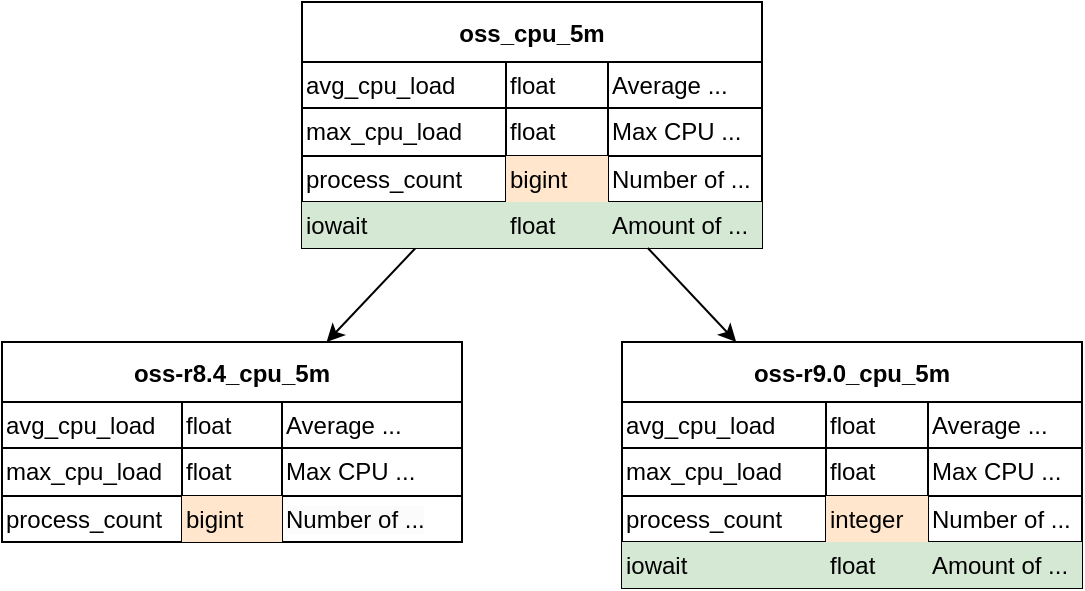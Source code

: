 <mxfile>
    <diagram id="osh-Vv4zWN5SnvF0ckwK" name="Page-1">
        <mxGraphModel dx="1070" dy="1859" grid="1" gridSize="10" guides="1" tooltips="1" connect="1" arrows="1" fold="1" page="1" pageScale="1" pageWidth="850" pageHeight="1100" math="0" shadow="0">
            <root>
                <mxCell id="0"/>
                <mxCell id="1" parent="0"/>
                <mxCell id="2" value="oss-r8.4_cpu_5m" style="shape=table;startSize=30;container=1;collapsible=0;childLayout=tableLayout;fontStyle=1;align=center;" parent="1" vertex="1">
                    <mxGeometry x="100" y="140" width="230" height="100" as="geometry"/>
                </mxCell>
                <mxCell id="3" value="" style="shape=tableRow;horizontal=0;startSize=0;swimlaneHead=0;swimlaneBody=0;top=0;left=0;bottom=0;right=0;collapsible=0;dropTarget=0;fillColor=none;points=[[0,0.5],[1,0.5]];portConstraint=eastwest;" parent="2" vertex="1">
                    <mxGeometry y="30" width="230" height="23" as="geometry"/>
                </mxCell>
                <mxCell id="4" value="avg_cpu_load" style="shape=partialRectangle;html=1;whiteSpace=wrap;connectable=0;fillColor=none;top=0;left=0;bottom=0;right=0;overflow=hidden;align=left;" parent="3" vertex="1">
                    <mxGeometry width="90" height="23" as="geometry">
                        <mxRectangle width="90" height="23" as="alternateBounds"/>
                    </mxGeometry>
                </mxCell>
                <mxCell id="5" value="float" style="shape=partialRectangle;html=1;whiteSpace=wrap;connectable=0;fillColor=none;top=0;left=0;bottom=0;right=0;overflow=hidden;align=left;" parent="3" vertex="1">
                    <mxGeometry x="90" width="50" height="23" as="geometry">
                        <mxRectangle width="50" height="23" as="alternateBounds"/>
                    </mxGeometry>
                </mxCell>
                <mxCell id="6" value="&lt;span style=&quot;&quot;&gt;Average ...&lt;/span&gt;" style="shape=partialRectangle;html=1;whiteSpace=wrap;connectable=0;fillColor=none;top=0;left=0;bottom=0;right=0;overflow=hidden;align=left;" parent="3" vertex="1">
                    <mxGeometry x="140" width="90" height="23" as="geometry">
                        <mxRectangle width="90" height="23" as="alternateBounds"/>
                    </mxGeometry>
                </mxCell>
                <mxCell id="7" value="" style="shape=tableRow;horizontal=0;startSize=0;swimlaneHead=0;swimlaneBody=0;top=0;left=0;bottom=0;right=0;collapsible=0;dropTarget=0;fillColor=none;points=[[0,0.5],[1,0.5]];portConstraint=eastwest;" parent="2" vertex="1">
                    <mxGeometry y="53" width="230" height="24" as="geometry"/>
                </mxCell>
                <mxCell id="8" value="max_cpu_load" style="shape=partialRectangle;html=1;whiteSpace=wrap;connectable=0;fillColor=none;top=0;left=0;bottom=0;right=0;overflow=hidden;align=left;" parent="7" vertex="1">
                    <mxGeometry width="90" height="24" as="geometry">
                        <mxRectangle width="90" height="24" as="alternateBounds"/>
                    </mxGeometry>
                </mxCell>
                <mxCell id="9" value="float" style="shape=partialRectangle;html=1;whiteSpace=wrap;connectable=0;fillColor=none;top=0;left=0;bottom=0;right=0;overflow=hidden;align=left;" parent="7" vertex="1">
                    <mxGeometry x="90" width="50" height="24" as="geometry">
                        <mxRectangle width="50" height="24" as="alternateBounds"/>
                    </mxGeometry>
                </mxCell>
                <mxCell id="10" value="&lt;span style=&quot;&quot;&gt;Max CPU ...&lt;/span&gt;" style="shape=partialRectangle;html=1;whiteSpace=wrap;connectable=0;fillColor=none;top=0;left=0;bottom=0;right=0;overflow=hidden;align=left;" parent="7" vertex="1">
                    <mxGeometry x="140" width="90" height="24" as="geometry">
                        <mxRectangle width="90" height="24" as="alternateBounds"/>
                    </mxGeometry>
                </mxCell>
                <mxCell id="11" value="" style="shape=tableRow;horizontal=0;startSize=0;swimlaneHead=0;swimlaneBody=0;top=0;left=0;bottom=0;right=0;collapsible=0;dropTarget=0;fillColor=none;points=[[0,0.5],[1,0.5]];portConstraint=eastwest;" parent="2" vertex="1">
                    <mxGeometry y="77" width="230" height="23" as="geometry"/>
                </mxCell>
                <mxCell id="12" value="process_count" style="shape=partialRectangle;html=1;whiteSpace=wrap;connectable=0;fillColor=none;top=0;left=0;bottom=0;right=0;overflow=hidden;align=left;" parent="11" vertex="1">
                    <mxGeometry width="90" height="23" as="geometry">
                        <mxRectangle width="90" height="23" as="alternateBounds"/>
                    </mxGeometry>
                </mxCell>
                <mxCell id="13" value="bigint" style="shape=partialRectangle;html=1;whiteSpace=wrap;connectable=0;fillColor=#ffe6cc;top=0;left=0;bottom=0;right=0;overflow=hidden;align=left;strokeColor=#d79b00;" parent="11" vertex="1">
                    <mxGeometry x="90" width="50" height="23" as="geometry">
                        <mxRectangle width="50" height="23" as="alternateBounds"/>
                    </mxGeometry>
                </mxCell>
                <mxCell id="14" value="&lt;span style=&quot;color: rgb(0, 0, 0); font-family: Helvetica; font-size: 12px; font-style: normal; font-variant-ligatures: normal; font-variant-caps: normal; font-weight: 400; letter-spacing: normal; orphans: 2; text-indent: 0px; text-transform: none; widows: 2; word-spacing: 0px; -webkit-text-stroke-width: 0px; background-color: rgb(251, 251, 251); text-decoration-thickness: initial; text-decoration-style: initial; text-decoration-color: initial; float: none; display: inline !important;&quot;&gt;Number of ...&lt;/span&gt;" style="shape=partialRectangle;html=1;whiteSpace=wrap;connectable=0;fillColor=none;top=0;left=0;bottom=0;right=0;overflow=hidden;align=left;" parent="11" vertex="1">
                    <mxGeometry x="140" width="90" height="23" as="geometry">
                        <mxRectangle width="90" height="23" as="alternateBounds"/>
                    </mxGeometry>
                </mxCell>
                <mxCell id="15" value="oss-r9.0_cpu_5m" style="shape=table;startSize=30;container=1;collapsible=0;childLayout=tableLayout;fontStyle=1;align=center;" parent="1" vertex="1">
                    <mxGeometry x="410" y="140" width="230" height="123" as="geometry"/>
                </mxCell>
                <mxCell id="16" value="" style="shape=tableRow;horizontal=0;startSize=0;swimlaneHead=0;swimlaneBody=0;top=0;left=0;bottom=0;right=0;collapsible=0;dropTarget=0;fillColor=none;points=[[0,0.5],[1,0.5]];portConstraint=eastwest;" parent="15" vertex="1">
                    <mxGeometry y="30" width="230" height="23" as="geometry"/>
                </mxCell>
                <mxCell id="17" value="avg_cpu_load" style="shape=partialRectangle;html=1;whiteSpace=wrap;connectable=0;fillColor=none;top=0;left=0;bottom=0;right=0;overflow=hidden;align=left;" parent="16" vertex="1">
                    <mxGeometry width="102" height="23" as="geometry">
                        <mxRectangle width="102" height="23" as="alternateBounds"/>
                    </mxGeometry>
                </mxCell>
                <mxCell id="18" value="float" style="shape=partialRectangle;html=1;whiteSpace=wrap;connectable=0;fillColor=none;top=0;left=0;bottom=0;right=0;overflow=hidden;align=left;" parent="16" vertex="1">
                    <mxGeometry x="102" width="51" height="23" as="geometry">
                        <mxRectangle width="51" height="23" as="alternateBounds"/>
                    </mxGeometry>
                </mxCell>
                <mxCell id="19" value="&lt;span style=&quot;&quot;&gt;Average ...&lt;/span&gt;" style="shape=partialRectangle;html=1;whiteSpace=wrap;connectable=0;fillColor=none;top=0;left=0;bottom=0;right=0;overflow=hidden;align=left;" parent="16" vertex="1">
                    <mxGeometry x="153" width="77" height="23" as="geometry">
                        <mxRectangle width="77" height="23" as="alternateBounds"/>
                    </mxGeometry>
                </mxCell>
                <mxCell id="20" value="" style="shape=tableRow;horizontal=0;startSize=0;swimlaneHead=0;swimlaneBody=0;top=0;left=0;bottom=0;right=0;collapsible=0;dropTarget=0;fillColor=none;points=[[0,0.5],[1,0.5]];portConstraint=eastwest;" parent="15" vertex="1">
                    <mxGeometry y="53" width="230" height="24" as="geometry"/>
                </mxCell>
                <mxCell id="21" value="max_cpu_load" style="shape=partialRectangle;html=1;whiteSpace=wrap;connectable=0;fillColor=none;top=0;left=0;bottom=0;right=0;overflow=hidden;align=left;" parent="20" vertex="1">
                    <mxGeometry width="102" height="24" as="geometry">
                        <mxRectangle width="102" height="24" as="alternateBounds"/>
                    </mxGeometry>
                </mxCell>
                <mxCell id="22" value="float" style="shape=partialRectangle;html=1;whiteSpace=wrap;connectable=0;fillColor=none;top=0;left=0;bottom=0;right=0;overflow=hidden;align=left;" parent="20" vertex="1">
                    <mxGeometry x="102" width="51" height="24" as="geometry">
                        <mxRectangle width="51" height="24" as="alternateBounds"/>
                    </mxGeometry>
                </mxCell>
                <mxCell id="23" value="&lt;span style=&quot;&quot;&gt;Max CPU ...&lt;/span&gt;" style="shape=partialRectangle;html=1;whiteSpace=wrap;connectable=0;fillColor=none;top=0;left=0;bottom=0;right=0;overflow=hidden;align=left;" parent="20" vertex="1">
                    <mxGeometry x="153" width="77" height="24" as="geometry">
                        <mxRectangle width="77" height="24" as="alternateBounds"/>
                    </mxGeometry>
                </mxCell>
                <mxCell id="24" value="" style="shape=tableRow;horizontal=0;startSize=0;swimlaneHead=0;swimlaneBody=0;top=0;left=0;bottom=0;right=0;collapsible=0;dropTarget=0;fillColor=none;points=[[0,0.5],[1,0.5]];portConstraint=eastwest;" parent="15" vertex="1">
                    <mxGeometry y="77" width="230" height="23" as="geometry"/>
                </mxCell>
                <mxCell id="25" value="process_count" style="shape=partialRectangle;html=1;whiteSpace=wrap;connectable=0;fillColor=none;top=0;left=0;bottom=0;right=0;overflow=hidden;align=left;" parent="24" vertex="1">
                    <mxGeometry width="102" height="23" as="geometry">
                        <mxRectangle width="102" height="23" as="alternateBounds"/>
                    </mxGeometry>
                </mxCell>
                <mxCell id="26" value="integer" style="shape=partialRectangle;html=1;whiteSpace=wrap;connectable=0;fillColor=#ffe6cc;top=0;left=0;bottom=0;right=0;overflow=hidden;align=left;strokeColor=#d79b00;" parent="24" vertex="1">
                    <mxGeometry x="102" width="51" height="23" as="geometry">
                        <mxRectangle width="51" height="23" as="alternateBounds"/>
                    </mxGeometry>
                </mxCell>
                <mxCell id="27" value="&lt;span style=&quot;&quot;&gt;Number of ...&lt;/span&gt;" style="shape=partialRectangle;html=1;whiteSpace=wrap;connectable=0;fillColor=none;top=0;left=0;bottom=0;right=0;overflow=hidden;align=left;" parent="24" vertex="1">
                    <mxGeometry x="153" width="77" height="23" as="geometry">
                        <mxRectangle width="77" height="23" as="alternateBounds"/>
                    </mxGeometry>
                </mxCell>
                <mxCell id="44" style="shape=tableRow;horizontal=0;startSize=0;swimlaneHead=0;swimlaneBody=0;top=0;left=0;bottom=0;right=0;collapsible=0;dropTarget=0;fillColor=none;points=[[0,0.5],[1,0.5]];portConstraint=eastwest;" vertex="1" parent="15">
                    <mxGeometry y="100" width="230" height="23" as="geometry"/>
                </mxCell>
                <mxCell id="45" value="iowait" style="shape=partialRectangle;html=1;whiteSpace=wrap;connectable=0;fillColor=#d5e8d4;top=0;left=0;bottom=0;right=0;overflow=hidden;align=left;labelBackgroundColor=none;strokeColor=#82b366;" vertex="1" parent="44">
                    <mxGeometry width="102" height="23" as="geometry">
                        <mxRectangle width="102" height="23" as="alternateBounds"/>
                    </mxGeometry>
                </mxCell>
                <mxCell id="46" value="float" style="shape=partialRectangle;html=1;whiteSpace=wrap;connectable=0;fillColor=#d5e8d4;top=0;left=0;bottom=0;right=0;overflow=hidden;align=left;labelBackgroundColor=none;strokeColor=#82b366;" vertex="1" parent="44">
                    <mxGeometry x="102" width="51" height="23" as="geometry">
                        <mxRectangle width="51" height="23" as="alternateBounds"/>
                    </mxGeometry>
                </mxCell>
                <mxCell id="47" value="&lt;span style=&quot;&quot;&gt;Amount of ...&lt;/span&gt;" style="shape=partialRectangle;html=1;whiteSpace=wrap;connectable=0;fillColor=#d5e8d4;top=0;left=0;bottom=0;right=0;overflow=hidden;align=left;labelBackgroundColor=none;strokeColor=#82b366;" vertex="1" parent="44">
                    <mxGeometry x="153" width="77" height="23" as="geometry">
                        <mxRectangle width="77" height="23" as="alternateBounds"/>
                    </mxGeometry>
                </mxCell>
                <mxCell id="43" style="edgeStyle=none;html=1;" edge="1" parent="1" source="28" target="2">
                    <mxGeometry relative="1" as="geometry"/>
                </mxCell>
                <mxCell id="28" value="oss_cpu_5m" style="shape=table;startSize=30;container=1;collapsible=0;childLayout=tableLayout;fontStyle=1;align=center;" vertex="1" parent="1">
                    <mxGeometry x="250" y="-30" width="230" height="123" as="geometry"/>
                </mxCell>
                <mxCell id="29" value="" style="shape=tableRow;horizontal=0;startSize=0;swimlaneHead=0;swimlaneBody=0;top=0;left=0;bottom=0;right=0;collapsible=0;dropTarget=0;fillColor=none;points=[[0,0.5],[1,0.5]];portConstraint=eastwest;" vertex="1" parent="28">
                    <mxGeometry y="30" width="230" height="23" as="geometry"/>
                </mxCell>
                <mxCell id="30" value="avg_cpu_load" style="shape=partialRectangle;html=1;whiteSpace=wrap;connectable=0;fillColor=none;top=0;left=0;bottom=0;right=0;overflow=hidden;align=left;" vertex="1" parent="29">
                    <mxGeometry width="102" height="23" as="geometry">
                        <mxRectangle width="102" height="23" as="alternateBounds"/>
                    </mxGeometry>
                </mxCell>
                <mxCell id="31" value="float" style="shape=partialRectangle;html=1;whiteSpace=wrap;connectable=0;fillColor=none;top=0;left=0;bottom=0;right=0;overflow=hidden;align=left;" vertex="1" parent="29">
                    <mxGeometry x="102" width="51" height="23" as="geometry">
                        <mxRectangle width="51" height="23" as="alternateBounds"/>
                    </mxGeometry>
                </mxCell>
                <mxCell id="32" value="Average ..." style="shape=partialRectangle;html=1;whiteSpace=wrap;connectable=0;fillColor=none;top=0;left=0;bottom=0;right=0;overflow=hidden;align=left;" vertex="1" parent="29">
                    <mxGeometry x="153" width="77" height="23" as="geometry">
                        <mxRectangle width="77" height="23" as="alternateBounds"/>
                    </mxGeometry>
                </mxCell>
                <mxCell id="33" value="" style="shape=tableRow;horizontal=0;startSize=0;swimlaneHead=0;swimlaneBody=0;top=0;left=0;bottom=0;right=0;collapsible=0;dropTarget=0;fillColor=none;points=[[0,0.5],[1,0.5]];portConstraint=eastwest;" vertex="1" parent="28">
                    <mxGeometry y="53" width="230" height="24" as="geometry"/>
                </mxCell>
                <mxCell id="34" value="max_cpu_load" style="shape=partialRectangle;html=1;whiteSpace=wrap;connectable=0;fillColor=none;top=0;left=0;bottom=0;right=0;overflow=hidden;align=left;" vertex="1" parent="33">
                    <mxGeometry width="102" height="24" as="geometry">
                        <mxRectangle width="102" height="24" as="alternateBounds"/>
                    </mxGeometry>
                </mxCell>
                <mxCell id="35" value="float" style="shape=partialRectangle;html=1;whiteSpace=wrap;connectable=0;fillColor=none;top=0;left=0;bottom=0;right=0;overflow=hidden;align=left;" vertex="1" parent="33">
                    <mxGeometry x="102" width="51" height="24" as="geometry">
                        <mxRectangle width="51" height="24" as="alternateBounds"/>
                    </mxGeometry>
                </mxCell>
                <mxCell id="36" value="Max CPU ..." style="shape=partialRectangle;html=1;whiteSpace=wrap;connectable=0;fillColor=none;top=0;left=0;bottom=0;right=0;overflow=hidden;align=left;" vertex="1" parent="33">
                    <mxGeometry x="153" width="77" height="24" as="geometry">
                        <mxRectangle width="77" height="24" as="alternateBounds"/>
                    </mxGeometry>
                </mxCell>
                <mxCell id="37" value="" style="shape=tableRow;horizontal=0;startSize=0;swimlaneHead=0;swimlaneBody=0;top=0;left=0;bottom=0;right=0;collapsible=0;dropTarget=0;fillColor=none;points=[[0,0.5],[1,0.5]];portConstraint=eastwest;" vertex="1" parent="28">
                    <mxGeometry y="77" width="230" height="23" as="geometry"/>
                </mxCell>
                <mxCell id="38" value="process_count" style="shape=partialRectangle;html=1;whiteSpace=wrap;connectable=0;fillColor=none;top=0;left=0;bottom=0;right=0;overflow=hidden;align=left;" vertex="1" parent="37">
                    <mxGeometry width="102" height="23" as="geometry">
                        <mxRectangle width="102" height="23" as="alternateBounds"/>
                    </mxGeometry>
                </mxCell>
                <mxCell id="39" value="bigint" style="shape=partialRectangle;html=1;whiteSpace=wrap;connectable=0;fillColor=#ffe6cc;top=0;left=0;bottom=0;right=0;overflow=hidden;align=left;strokeColor=#d79b00;" vertex="1" parent="37">
                    <mxGeometry x="102" width="51" height="23" as="geometry">
                        <mxRectangle width="51" height="23" as="alternateBounds"/>
                    </mxGeometry>
                </mxCell>
                <mxCell id="40" value="Number of ..." style="shape=partialRectangle;html=1;whiteSpace=wrap;connectable=0;fillColor=none;top=0;left=0;bottom=0;right=0;overflow=hidden;align=left;" vertex="1" parent="37">
                    <mxGeometry x="153" width="77" height="23" as="geometry">
                        <mxRectangle width="77" height="23" as="alternateBounds"/>
                    </mxGeometry>
                </mxCell>
                <mxCell id="48" style="shape=tableRow;horizontal=0;startSize=0;swimlaneHead=0;swimlaneBody=0;top=0;left=0;bottom=0;right=0;collapsible=0;dropTarget=0;fillColor=none;points=[[0,0.5],[1,0.5]];portConstraint=eastwest;" vertex="1" parent="28">
                    <mxGeometry y="100" width="230" height="23" as="geometry"/>
                </mxCell>
                <mxCell id="49" value="iowait" style="shape=partialRectangle;html=1;whiteSpace=wrap;connectable=0;fillColor=#d5e8d4;top=0;left=0;bottom=0;right=0;overflow=hidden;align=left;strokeColor=#82b366;" vertex="1" parent="48">
                    <mxGeometry width="102" height="23" as="geometry">
                        <mxRectangle width="102" height="23" as="alternateBounds"/>
                    </mxGeometry>
                </mxCell>
                <mxCell id="50" value="float" style="shape=partialRectangle;html=1;whiteSpace=wrap;connectable=0;fillColor=#d5e8d4;top=0;left=0;bottom=0;right=0;overflow=hidden;align=left;strokeColor=#82b366;" vertex="1" parent="48">
                    <mxGeometry x="102" width="51" height="23" as="geometry">
                        <mxRectangle width="51" height="23" as="alternateBounds"/>
                    </mxGeometry>
                </mxCell>
                <mxCell id="51" value="Amount of ..." style="shape=partialRectangle;html=1;whiteSpace=wrap;connectable=0;fillColor=#d5e8d4;top=0;left=0;bottom=0;right=0;overflow=hidden;align=left;strokeColor=#82b366;" vertex="1" parent="48">
                    <mxGeometry x="153" width="77" height="23" as="geometry">
                        <mxRectangle width="77" height="23" as="alternateBounds"/>
                    </mxGeometry>
                </mxCell>
                <mxCell id="42" style="edgeStyle=none;html=1;" edge="1" parent="1" source="28" target="15">
                    <mxGeometry relative="1" as="geometry"/>
                </mxCell>
            </root>
        </mxGraphModel>
    </diagram>
</mxfile>